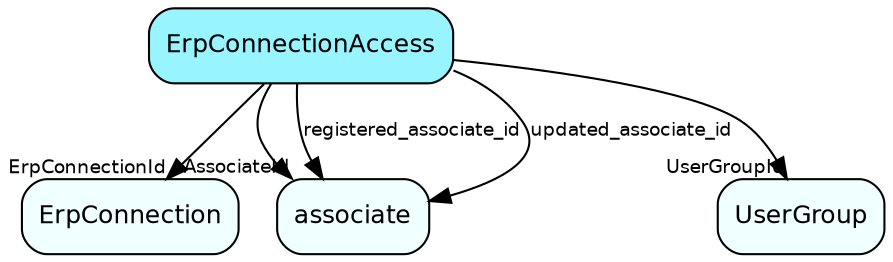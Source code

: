 digraph ErpConnectionAccess  {
node [shape = box style="rounded, filled" fontname = "Helvetica" fontsize = "12" ]
edge [fontname = "Helvetica" fontsize = "9"]

ErpConnectionAccess[fillcolor = "cadetblue1"]
ErpConnection[fillcolor = "azure1"]
associate[fillcolor = "azure1"]
UserGroup[fillcolor = "azure1"]
ErpConnectionAccess -> ErpConnection [headlabel = "ErpConnectionId"]
ErpConnectionAccess -> associate [headlabel = "AssociateId"]
ErpConnectionAccess -> UserGroup [headlabel = "UserGroupId"]
ErpConnectionAccess -> associate [label = "registered_associate_id"]
ErpConnectionAccess -> associate [label = "updated_associate_id"]
}
